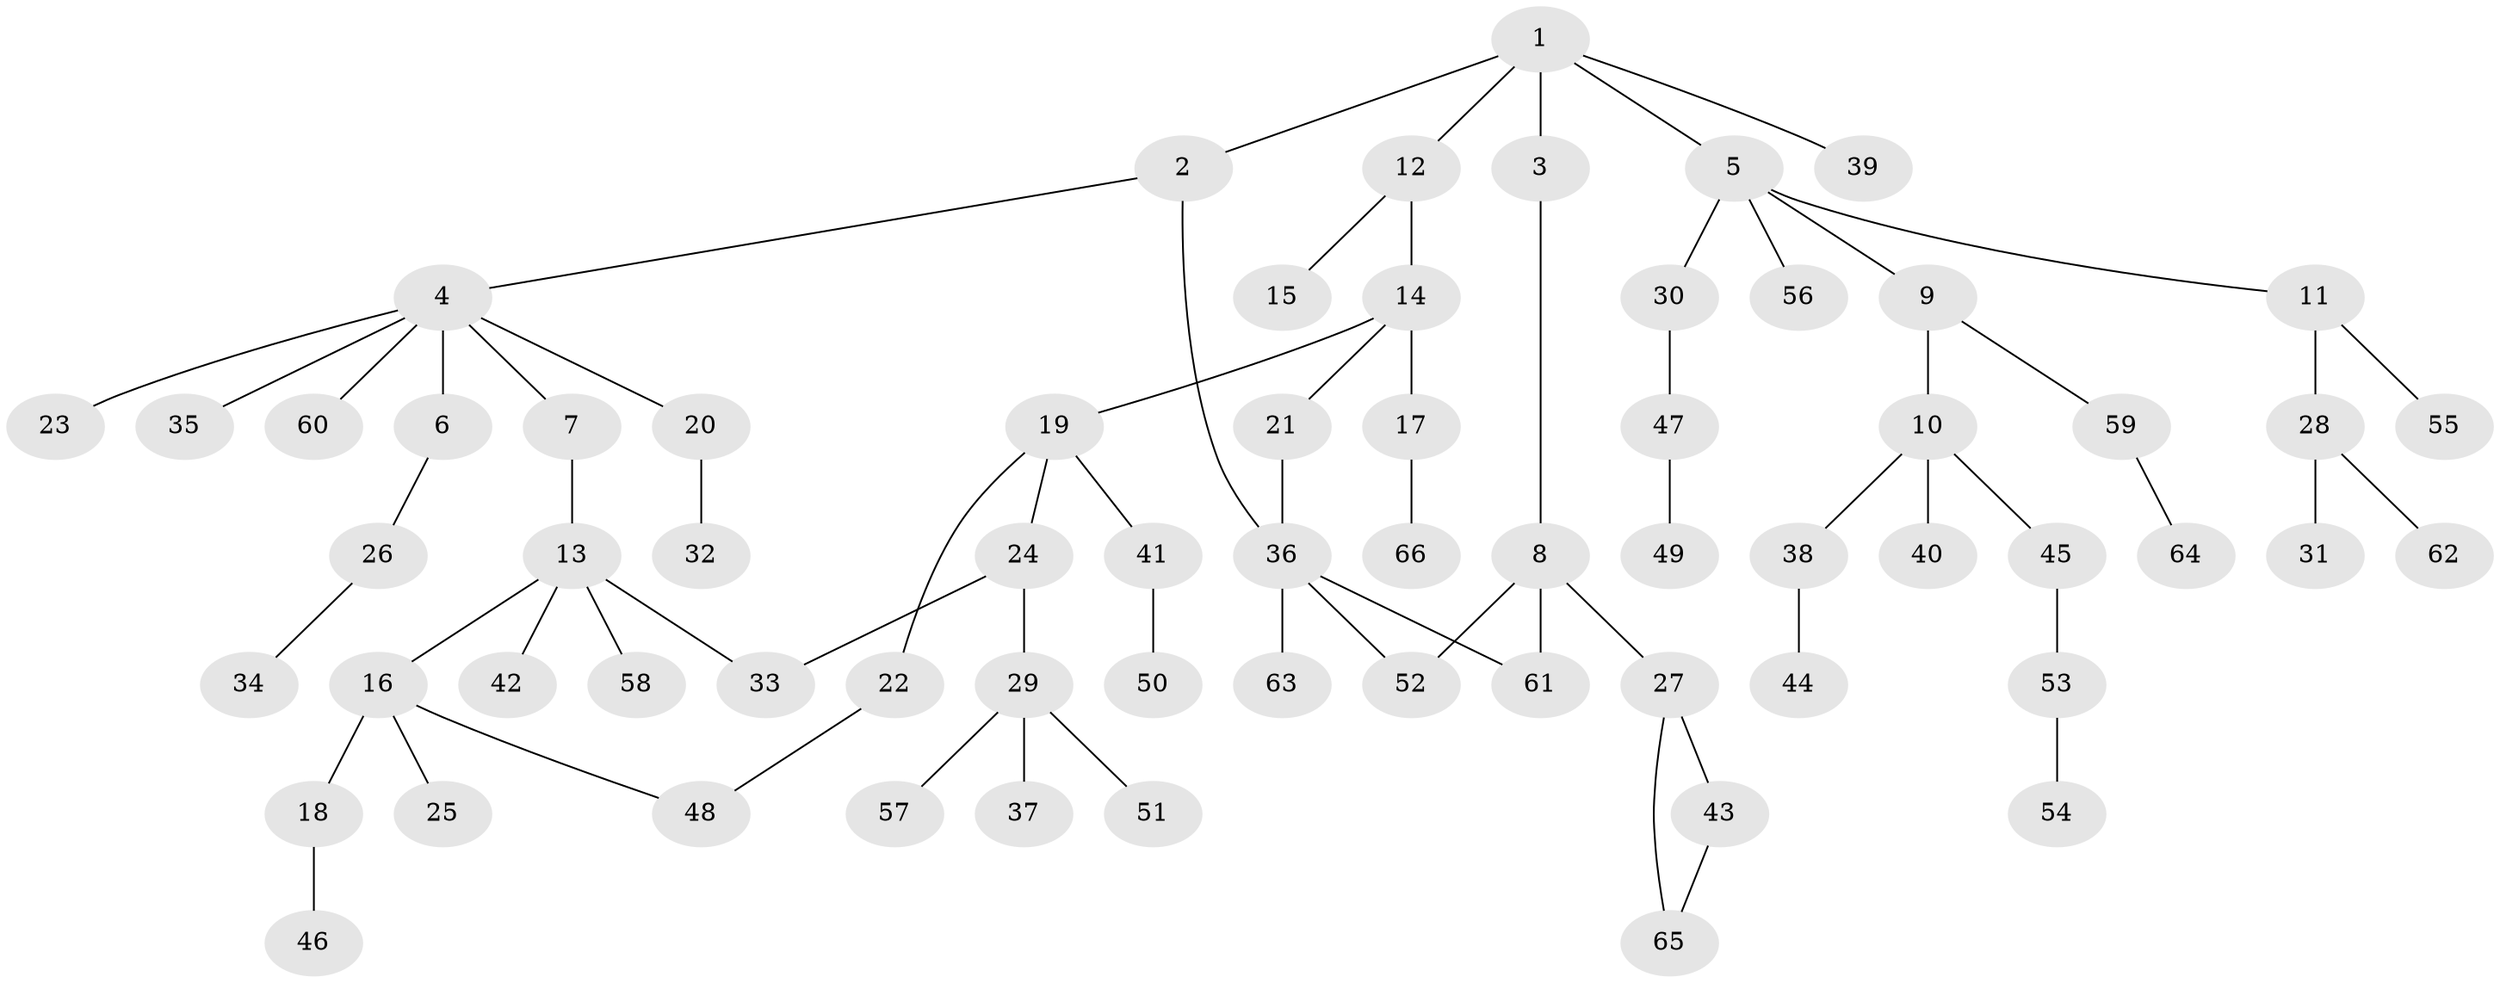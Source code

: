 // Generated by graph-tools (version 1.1) at 2025/10/02/27/25 16:10:53]
// undirected, 66 vertices, 71 edges
graph export_dot {
graph [start="1"]
  node [color=gray90,style=filled];
  1;
  2;
  3;
  4;
  5;
  6;
  7;
  8;
  9;
  10;
  11;
  12;
  13;
  14;
  15;
  16;
  17;
  18;
  19;
  20;
  21;
  22;
  23;
  24;
  25;
  26;
  27;
  28;
  29;
  30;
  31;
  32;
  33;
  34;
  35;
  36;
  37;
  38;
  39;
  40;
  41;
  42;
  43;
  44;
  45;
  46;
  47;
  48;
  49;
  50;
  51;
  52;
  53;
  54;
  55;
  56;
  57;
  58;
  59;
  60;
  61;
  62;
  63;
  64;
  65;
  66;
  1 -- 2;
  1 -- 3;
  1 -- 5;
  1 -- 12;
  1 -- 39;
  2 -- 4;
  2 -- 36;
  3 -- 8;
  4 -- 6;
  4 -- 7;
  4 -- 20;
  4 -- 23;
  4 -- 35;
  4 -- 60;
  5 -- 9;
  5 -- 11;
  5 -- 30;
  5 -- 56;
  6 -- 26;
  7 -- 13;
  8 -- 27;
  8 -- 52;
  8 -- 61;
  9 -- 10;
  9 -- 59;
  10 -- 38;
  10 -- 40;
  10 -- 45;
  11 -- 28;
  11 -- 55;
  12 -- 14;
  12 -- 15;
  13 -- 16;
  13 -- 33;
  13 -- 42;
  13 -- 58;
  14 -- 17;
  14 -- 19;
  14 -- 21;
  16 -- 18;
  16 -- 25;
  16 -- 48;
  17 -- 66;
  18 -- 46;
  19 -- 22;
  19 -- 24;
  19 -- 41;
  20 -- 32;
  21 -- 36;
  22 -- 48;
  24 -- 29;
  24 -- 33;
  26 -- 34;
  27 -- 43;
  27 -- 65;
  28 -- 31;
  28 -- 62;
  29 -- 37;
  29 -- 51;
  29 -- 57;
  30 -- 47;
  36 -- 61;
  36 -- 63;
  36 -- 52;
  38 -- 44;
  41 -- 50;
  43 -- 65;
  45 -- 53;
  47 -- 49;
  53 -- 54;
  59 -- 64;
}
